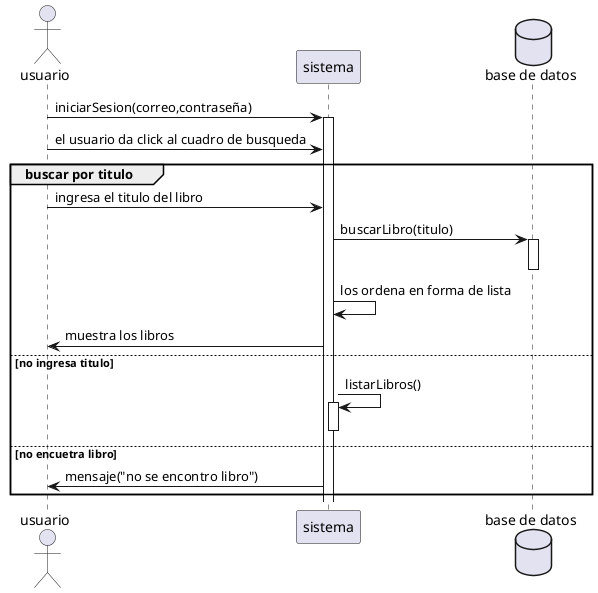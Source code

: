 @startuml
actor "usuario" as u
participant "sistema" as s
database "base de datos" as bd

u->s:iniciarSesion(correo,contraseña)
activate s
u->s:el usuario da click al cuadro de busqueda
group buscar por titulo
u->s:ingresa el titulo del libro

s->bd:buscarLibro(titulo)
activate bd
deactivate bd
s->s: los ordena en forma de lista
s->u:muestra los libros
else no ingresa titulo
 s->s:listarLibros()
 activate s
 deactivate s
else no encuetra libro
s->u:mensaje("no se encontro libro")
end



@enduml